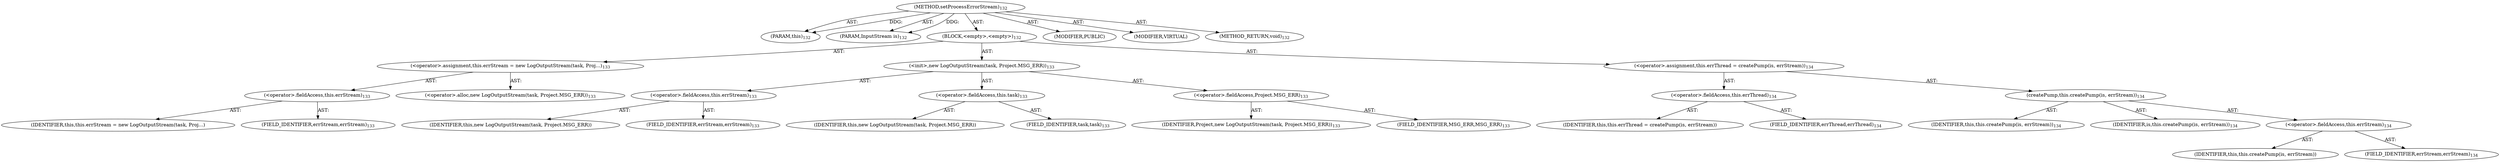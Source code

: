 digraph "setProcessErrorStream" {  
"111669149698" [label = <(METHOD,setProcessErrorStream)<SUB>132</SUB>> ]
"115964116992" [label = <(PARAM,this)<SUB>132</SUB>> ]
"115964117000" [label = <(PARAM,InputStream is)<SUB>132</SUB>> ]
"25769803778" [label = <(BLOCK,&lt;empty&gt;,&lt;empty&gt;)<SUB>132</SUB>> ]
"30064771082" [label = <(&lt;operator&gt;.assignment,this.errStream = new LogOutputStream(task, Proj...)<SUB>133</SUB>> ]
"30064771083" [label = <(&lt;operator&gt;.fieldAccess,this.errStream)<SUB>133</SUB>> ]
"68719476746" [label = <(IDENTIFIER,this,this.errStream = new LogOutputStream(task, Proj...)> ]
"55834574852" [label = <(FIELD_IDENTIFIER,errStream,errStream)<SUB>133</SUB>> ]
"30064771084" [label = <(&lt;operator&gt;.alloc,new LogOutputStream(task, Project.MSG_ERR))<SUB>133</SUB>> ]
"30064771085" [label = <(&lt;init&gt;,new LogOutputStream(task, Project.MSG_ERR))<SUB>133</SUB>> ]
"30064771086" [label = <(&lt;operator&gt;.fieldAccess,this.errStream)<SUB>133</SUB>> ]
"68719476747" [label = <(IDENTIFIER,this,new LogOutputStream(task, Project.MSG_ERR))> ]
"55834574853" [label = <(FIELD_IDENTIFIER,errStream,errStream)<SUB>133</SUB>> ]
"30064771087" [label = <(&lt;operator&gt;.fieldAccess,this.task)<SUB>133</SUB>> ]
"68719476748" [label = <(IDENTIFIER,this,new LogOutputStream(task, Project.MSG_ERR))> ]
"55834574854" [label = <(FIELD_IDENTIFIER,task,task)<SUB>133</SUB>> ]
"30064771088" [label = <(&lt;operator&gt;.fieldAccess,Project.MSG_ERR)<SUB>133</SUB>> ]
"68719476749" [label = <(IDENTIFIER,Project,new LogOutputStream(task, Project.MSG_ERR))<SUB>133</SUB>> ]
"55834574855" [label = <(FIELD_IDENTIFIER,MSG_ERR,MSG_ERR)<SUB>133</SUB>> ]
"30064771089" [label = <(&lt;operator&gt;.assignment,this.errThread = createPump(is, errStream))<SUB>134</SUB>> ]
"30064771090" [label = <(&lt;operator&gt;.fieldAccess,this.errThread)<SUB>134</SUB>> ]
"68719476750" [label = <(IDENTIFIER,this,this.errThread = createPump(is, errStream))> ]
"55834574856" [label = <(FIELD_IDENTIFIER,errThread,errThread)<SUB>134</SUB>> ]
"30064771091" [label = <(createPump,this.createPump(is, errStream))<SUB>134</SUB>> ]
"68719476736" [label = <(IDENTIFIER,this,this.createPump(is, errStream))<SUB>134</SUB>> ]
"68719476751" [label = <(IDENTIFIER,is,this.createPump(is, errStream))<SUB>134</SUB>> ]
"30064771092" [label = <(&lt;operator&gt;.fieldAccess,this.errStream)<SUB>134</SUB>> ]
"68719476752" [label = <(IDENTIFIER,this,this.createPump(is, errStream))> ]
"55834574857" [label = <(FIELD_IDENTIFIER,errStream,errStream)<SUB>134</SUB>> ]
"133143986186" [label = <(MODIFIER,PUBLIC)> ]
"133143986187" [label = <(MODIFIER,VIRTUAL)> ]
"128849018882" [label = <(METHOD_RETURN,void)<SUB>132</SUB>> ]
  "111669149698" -> "115964116992"  [ label = "AST: "] 
  "111669149698" -> "115964117000"  [ label = "AST: "] 
  "111669149698" -> "25769803778"  [ label = "AST: "] 
  "111669149698" -> "133143986186"  [ label = "AST: "] 
  "111669149698" -> "133143986187"  [ label = "AST: "] 
  "111669149698" -> "128849018882"  [ label = "AST: "] 
  "25769803778" -> "30064771082"  [ label = "AST: "] 
  "25769803778" -> "30064771085"  [ label = "AST: "] 
  "25769803778" -> "30064771089"  [ label = "AST: "] 
  "30064771082" -> "30064771083"  [ label = "AST: "] 
  "30064771082" -> "30064771084"  [ label = "AST: "] 
  "30064771083" -> "68719476746"  [ label = "AST: "] 
  "30064771083" -> "55834574852"  [ label = "AST: "] 
  "30064771085" -> "30064771086"  [ label = "AST: "] 
  "30064771085" -> "30064771087"  [ label = "AST: "] 
  "30064771085" -> "30064771088"  [ label = "AST: "] 
  "30064771086" -> "68719476747"  [ label = "AST: "] 
  "30064771086" -> "55834574853"  [ label = "AST: "] 
  "30064771087" -> "68719476748"  [ label = "AST: "] 
  "30064771087" -> "55834574854"  [ label = "AST: "] 
  "30064771088" -> "68719476749"  [ label = "AST: "] 
  "30064771088" -> "55834574855"  [ label = "AST: "] 
  "30064771089" -> "30064771090"  [ label = "AST: "] 
  "30064771089" -> "30064771091"  [ label = "AST: "] 
  "30064771090" -> "68719476750"  [ label = "AST: "] 
  "30064771090" -> "55834574856"  [ label = "AST: "] 
  "30064771091" -> "68719476736"  [ label = "AST: "] 
  "30064771091" -> "68719476751"  [ label = "AST: "] 
  "30064771091" -> "30064771092"  [ label = "AST: "] 
  "30064771092" -> "68719476752"  [ label = "AST: "] 
  "30064771092" -> "55834574857"  [ label = "AST: "] 
  "111669149698" -> "115964116992"  [ label = "DDG: "] 
  "111669149698" -> "115964117000"  [ label = "DDG: "] 
}
